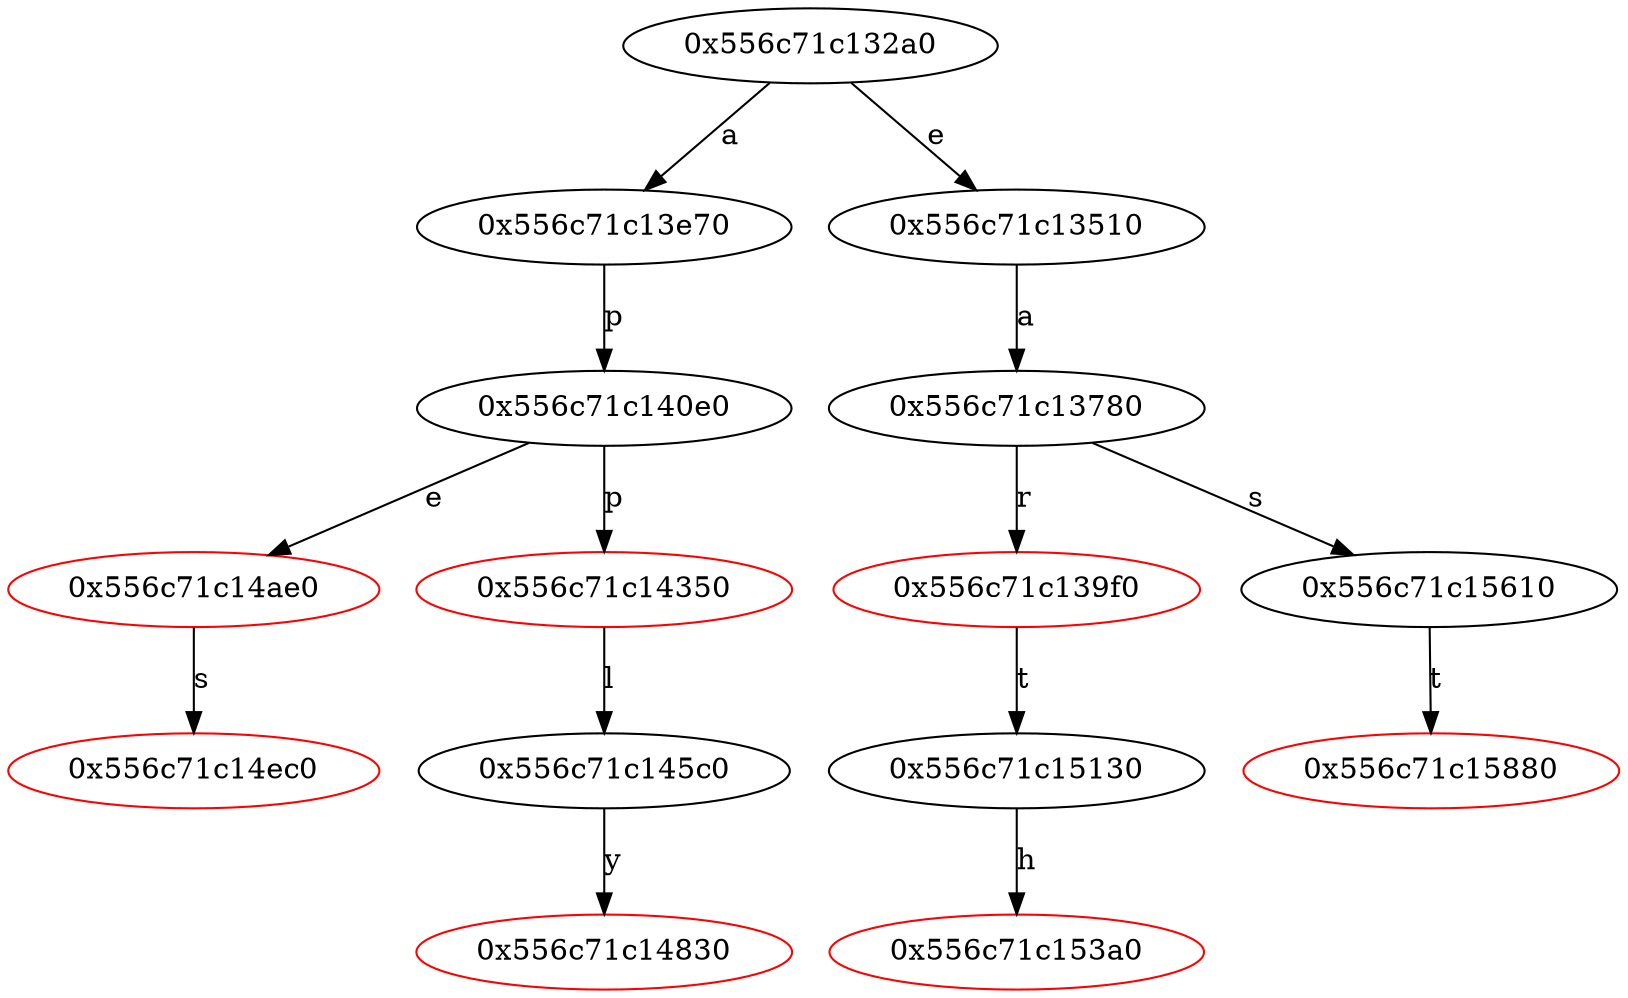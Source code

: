 digraph TrieInsert {
"0x556c71c132a0" -> {"0x556c71c13e70"} [label="a"]
"0x556c71c132a0" -> {"0x556c71c13510"} [label="e"]
"0x556c71c13e70" -> {"0x556c71c140e0"} [label="p"]
"0x556c71c13510" -> {"0x556c71c13780"} [label="a"]
"0x556c71c140e0" -> {"0x556c71c14ae0"} [label="e"]
"0x556c71c140e0" -> {"0x556c71c14350"} [label="p"]
"0x556c71c13780" -> {"0x556c71c139f0"} [label="r"]
"0x556c71c13780" -> {"0x556c71c15610"} [label="s"]
"0x556c71c14ae0" [color=red]
"0x556c71c14ae0" -> {"0x556c71c14ec0"} [label="s"]
"0x556c71c14350" [color=red]
"0x556c71c14350" -> {"0x556c71c145c0"} [label="l"]
"0x556c71c139f0" [color=red]
"0x556c71c139f0" -> {"0x556c71c15130"} [label="t"]
"0x556c71c15610" -> {"0x556c71c15880"} [label="t"]
"0x556c71c14ec0" [color=red]
"0x556c71c145c0" -> {"0x556c71c14830"} [label="y"]
"0x556c71c15130" -> {"0x556c71c153a0"} [label="h"]
"0x556c71c15880" [color=red]
"0x556c71c14830" [color=red]
"0x556c71c153a0" [color=red]
}
